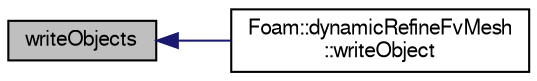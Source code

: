 digraph "writeObjects"
{
  bgcolor="transparent";
  edge [fontname="FreeSans",fontsize="10",labelfontname="FreeSans",labelfontsize="10"];
  node [fontname="FreeSans",fontsize="10",shape=record];
  rankdir="LR";
  Node1 [label="writeObjects",height=0.2,width=0.4,color="black", fillcolor="grey75", style="filled" fontcolor="black"];
  Node1 -> Node2 [dir="back",color="midnightblue",fontsize="10",style="solid",fontname="FreeSans"];
  Node2 [label="Foam::dynamicRefineFvMesh\l::writeObject",height=0.2,width=0.4,color="black",URL="$a00584.html#aa4d5557147f7b9288cfbf5222d503307",tooltip="Write using given format, version and compression. "];
}
